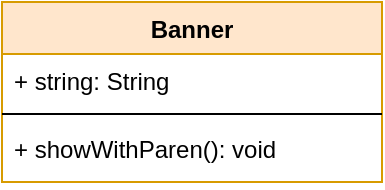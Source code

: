 <mxfile version="12.4.8" type="github">
  <diagram id="c9x4Y52o0TQYCGoV6Ls9" name="Page-1">
    <mxGraphModel dx="1186" dy="779" grid="1" gridSize="10" guides="1" tooltips="1" connect="1" arrows="1" fold="1" page="1" pageScale="1" pageWidth="850" pageHeight="1100" math="0" shadow="0">
      <root>
        <mxCell id="0"/>
        <mxCell id="1" parent="0"/>
        <mxCell id="CJZYOrl47Ndu8ur-iYAA-1" value="Banner" style="swimlane;fontStyle=1;align=center;verticalAlign=top;childLayout=stackLayout;horizontal=1;startSize=26;horizontalStack=0;resizeParent=1;resizeParentMax=0;resizeLast=0;collapsible=1;marginBottom=0;fillColor=#ffe6cc;strokeColor=#d79b00;" vertex="1" parent="1">
          <mxGeometry x="510" y="190" width="190" height="90" as="geometry"/>
        </mxCell>
        <mxCell id="CJZYOrl47Ndu8ur-iYAA-2" value="+ string: String" style="text;strokeColor=none;fillColor=none;align=left;verticalAlign=top;spacingLeft=4;spacingRight=4;overflow=hidden;rotatable=0;points=[[0,0.5],[1,0.5]];portConstraint=eastwest;" vertex="1" parent="CJZYOrl47Ndu8ur-iYAA-1">
          <mxGeometry y="26" width="190" height="26" as="geometry"/>
        </mxCell>
        <mxCell id="CJZYOrl47Ndu8ur-iYAA-3" value="" style="line;strokeWidth=1;fillColor=none;align=left;verticalAlign=middle;spacingTop=-1;spacingLeft=3;spacingRight=3;rotatable=0;labelPosition=right;points=[];portConstraint=eastwest;" vertex="1" parent="CJZYOrl47Ndu8ur-iYAA-1">
          <mxGeometry y="52" width="190" height="8" as="geometry"/>
        </mxCell>
        <mxCell id="CJZYOrl47Ndu8ur-iYAA-4" value="+ showWithParen(): void" style="text;strokeColor=none;fillColor=none;align=left;verticalAlign=top;spacingLeft=4;spacingRight=4;overflow=hidden;rotatable=0;points=[[0,0.5],[1,0.5]];portConstraint=eastwest;" vertex="1" parent="CJZYOrl47Ndu8ur-iYAA-1">
          <mxGeometry y="60" width="190" height="30" as="geometry"/>
        </mxCell>
      </root>
    </mxGraphModel>
  </diagram>
</mxfile>
